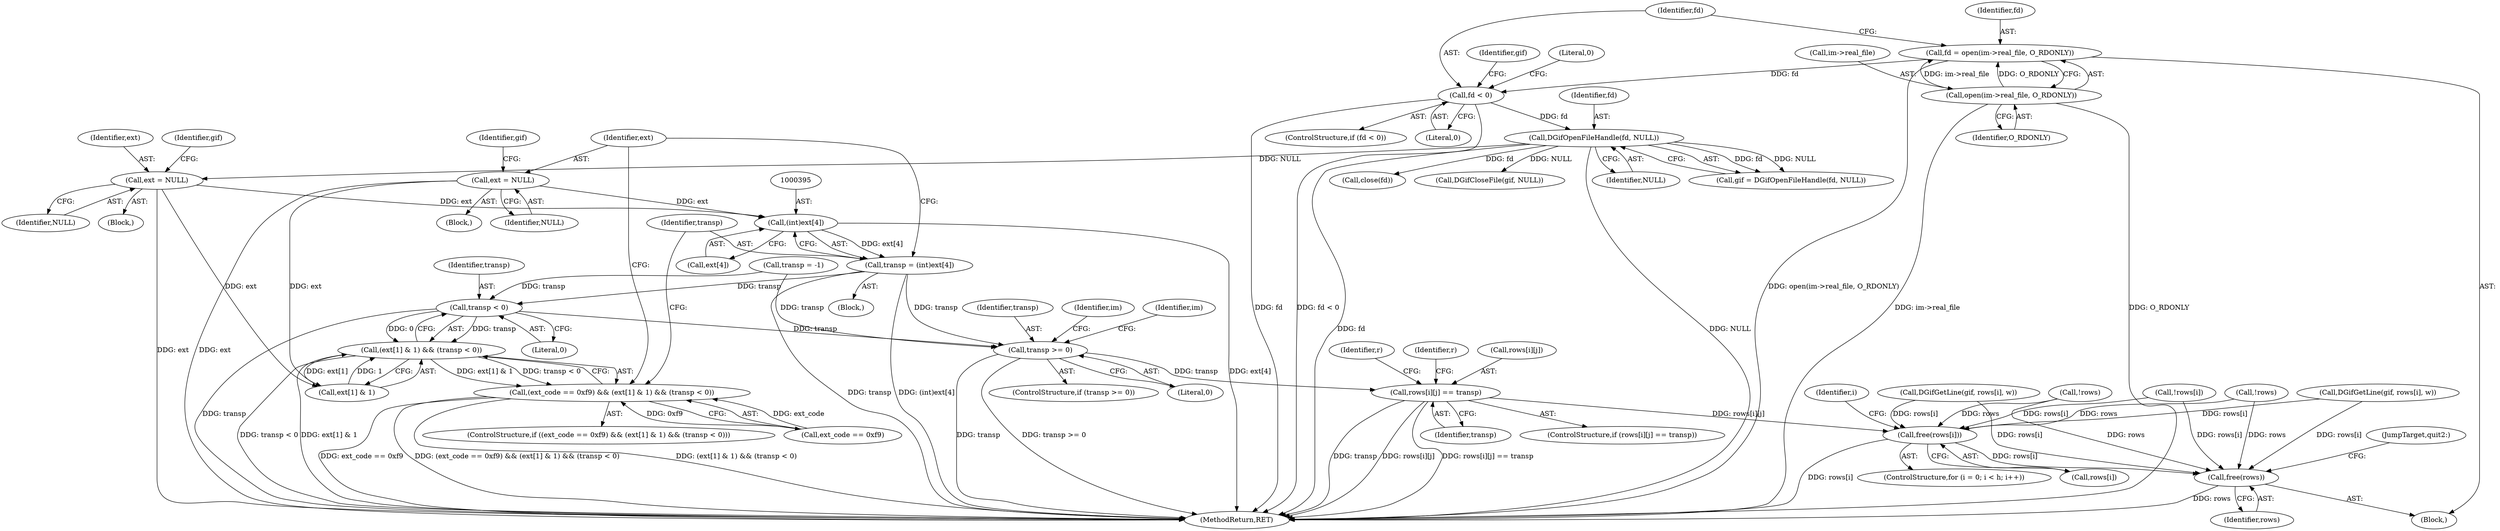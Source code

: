 digraph "0_enlightment_1f9b0b32728803a1578e658cd0955df773e34f49@array" {
"1000394" [label="(Call,(int)ext[4])"];
"1000399" [label="(Call,ext = NULL)"];
"1000365" [label="(Call,ext = NULL)"];
"1000188" [label="(Call,DGifOpenFileHandle(fd, NULL))"];
"1000181" [label="(Call,fd < 0)"];
"1000173" [label="(Call,fd = open(im->real_file, O_RDONLY))"];
"1000175" [label="(Call,open(im->real_file, O_RDONLY))"];
"1000392" [label="(Call,transp = (int)ext[4])"];
"1000388" [label="(Call,transp < 0)"];
"1000382" [label="(Call,(ext[1] & 1) && (transp < 0))"];
"1000378" [label="(Call,(ext_code == 0xf9) && (ext[1] & 1) && (transp < 0))"];
"1000410" [label="(Call,transp >= 0)"];
"1000540" [label="(Call,rows[i][j] == transp)"];
"1000715" [label="(Call,free(rows[i]))"];
"1000719" [label="(Call,free(rows))"];
"1000365" [label="(Call,ext = NULL)"];
"1000189" [label="(Identifier,fd)"];
"1000382" [label="(Call,(ext[1] & 1) && (transp < 0))"];
"1000391" [label="(Block,)"];
"1000715" [label="(Call,free(rows[i]))"];
"1000283" [label="(Call,!rows[i])"];
"1000394" [label="(Call,(int)ext[4])"];
"1000727" [label="(MethodReturn,RET)"];
"1000401" [label="(Identifier,NULL)"];
"1000539" [label="(ControlStructure,if (rows[i][j] == transp))"];
"1000410" [label="(Call,transp >= 0)"];
"1000182" [label="(Identifier,fd)"];
"1000392" [label="(Call,transp = (int)ext[4])"];
"1000179" [label="(Identifier,O_RDONLY)"];
"1000163" [label="(Call,transp = -1)"];
"1000260" [label="(Call,!rows)"];
"1000114" [label="(Block,)"];
"1000180" [label="(ControlStructure,if (fd < 0))"];
"1000722" [label="(Call,DGifCloseFile(gif, NULL))"];
"1000714" [label="(Identifier,i)"];
"1000369" [label="(Identifier,gif)"];
"1000174" [label="(Identifier,fd)"];
"1000716" [label="(Call,rows[i])"];
"1000396" [label="(Call,ext[4])"];
"1000362" [label="(Block,)"];
"1000379" [label="(Call,ext_code == 0xf9)"];
"1000173" [label="(Call,fd = open(im->real_file, O_RDONLY))"];
"1000190" [label="(Identifier,NULL)"];
"1000376" [label="(Block,)"];
"1000411" [label="(Identifier,transp)"];
"1000186" [label="(Call,gif = DGifOpenFileHandle(fd, NULL))"];
"1000541" [label="(Call,rows[i][j])"];
"1000427" [label="(Call,!rows)"];
"1000176" [label="(Call,im->real_file)"];
"1000187" [label="(Identifier,gif)"];
"1000388" [label="(Call,transp < 0)"];
"1000322" [label="(Call,DGifGetLine(gif, rows[i], w))"];
"1000389" [label="(Identifier,transp)"];
"1000390" [label="(Literal,0)"];
"1000345" [label="(Call,DGifGetLine(gif, rows[i], w))"];
"1000540" [label="(Call,rows[i][j] == transp)"];
"1000383" [label="(Call,ext[1] & 1)"];
"1000367" [label="(Identifier,NULL)"];
"1000366" [label="(Identifier,ext)"];
"1000377" [label="(ControlStructure,if ((ext_code == 0xf9) && (ext[1] & 1) && (transp < 0)))"];
"1000546" [label="(Identifier,transp)"];
"1000400" [label="(Identifier,ext)"];
"1000175" [label="(Call,open(im->real_file, O_RDONLY))"];
"1000721" [label="(JumpTarget,quit2:)"];
"1000183" [label="(Literal,0)"];
"1000195" [label="(Call,close(fd))"];
"1000378" [label="(Call,(ext_code == 0xf9) && (ext[1] & 1) && (transp < 0))"];
"1000403" [label="(Identifier,gif)"];
"1000185" [label="(Literal,0)"];
"1000181" [label="(Call,fd < 0)"];
"1000423" [label="(Identifier,im)"];
"1000706" [label="(ControlStructure,for (i = 0; i < h; i++))"];
"1000593" [label="(Identifier,r)"];
"1000393" [label="(Identifier,transp)"];
"1000719" [label="(Call,free(rows))"];
"1000720" [label="(Identifier,rows)"];
"1000416" [label="(Identifier,im)"];
"1000412" [label="(Literal,0)"];
"1000549" [label="(Identifier,r)"];
"1000409" [label="(ControlStructure,if (transp >= 0))"];
"1000399" [label="(Call,ext = NULL)"];
"1000188" [label="(Call,DGifOpenFileHandle(fd, NULL))"];
"1000394" -> "1000392"  [label="AST: "];
"1000394" -> "1000396"  [label="CFG: "];
"1000395" -> "1000394"  [label="AST: "];
"1000396" -> "1000394"  [label="AST: "];
"1000392" -> "1000394"  [label="CFG: "];
"1000394" -> "1000727"  [label="DDG: ext[4]"];
"1000394" -> "1000392"  [label="DDG: ext[4]"];
"1000399" -> "1000394"  [label="DDG: ext"];
"1000365" -> "1000394"  [label="DDG: ext"];
"1000399" -> "1000376"  [label="AST: "];
"1000399" -> "1000401"  [label="CFG: "];
"1000400" -> "1000399"  [label="AST: "];
"1000401" -> "1000399"  [label="AST: "];
"1000403" -> "1000399"  [label="CFG: "];
"1000399" -> "1000727"  [label="DDG: ext"];
"1000399" -> "1000383"  [label="DDG: ext"];
"1000365" -> "1000362"  [label="AST: "];
"1000365" -> "1000367"  [label="CFG: "];
"1000366" -> "1000365"  [label="AST: "];
"1000367" -> "1000365"  [label="AST: "];
"1000369" -> "1000365"  [label="CFG: "];
"1000365" -> "1000727"  [label="DDG: ext"];
"1000188" -> "1000365"  [label="DDG: NULL"];
"1000365" -> "1000383"  [label="DDG: ext"];
"1000188" -> "1000186"  [label="AST: "];
"1000188" -> "1000190"  [label="CFG: "];
"1000189" -> "1000188"  [label="AST: "];
"1000190" -> "1000188"  [label="AST: "];
"1000186" -> "1000188"  [label="CFG: "];
"1000188" -> "1000727"  [label="DDG: NULL"];
"1000188" -> "1000727"  [label="DDG: fd"];
"1000188" -> "1000186"  [label="DDG: fd"];
"1000188" -> "1000186"  [label="DDG: NULL"];
"1000181" -> "1000188"  [label="DDG: fd"];
"1000188" -> "1000195"  [label="DDG: fd"];
"1000188" -> "1000722"  [label="DDG: NULL"];
"1000181" -> "1000180"  [label="AST: "];
"1000181" -> "1000183"  [label="CFG: "];
"1000182" -> "1000181"  [label="AST: "];
"1000183" -> "1000181"  [label="AST: "];
"1000185" -> "1000181"  [label="CFG: "];
"1000187" -> "1000181"  [label="CFG: "];
"1000181" -> "1000727"  [label="DDG: fd"];
"1000181" -> "1000727"  [label="DDG: fd < 0"];
"1000173" -> "1000181"  [label="DDG: fd"];
"1000173" -> "1000114"  [label="AST: "];
"1000173" -> "1000175"  [label="CFG: "];
"1000174" -> "1000173"  [label="AST: "];
"1000175" -> "1000173"  [label="AST: "];
"1000182" -> "1000173"  [label="CFG: "];
"1000173" -> "1000727"  [label="DDG: open(im->real_file, O_RDONLY)"];
"1000175" -> "1000173"  [label="DDG: im->real_file"];
"1000175" -> "1000173"  [label="DDG: O_RDONLY"];
"1000175" -> "1000179"  [label="CFG: "];
"1000176" -> "1000175"  [label="AST: "];
"1000179" -> "1000175"  [label="AST: "];
"1000175" -> "1000727"  [label="DDG: O_RDONLY"];
"1000175" -> "1000727"  [label="DDG: im->real_file"];
"1000392" -> "1000391"  [label="AST: "];
"1000393" -> "1000392"  [label="AST: "];
"1000400" -> "1000392"  [label="CFG: "];
"1000392" -> "1000727"  [label="DDG: (int)ext[4]"];
"1000392" -> "1000727"  [label="DDG: transp"];
"1000392" -> "1000388"  [label="DDG: transp"];
"1000392" -> "1000410"  [label="DDG: transp"];
"1000388" -> "1000382"  [label="AST: "];
"1000388" -> "1000390"  [label="CFG: "];
"1000389" -> "1000388"  [label="AST: "];
"1000390" -> "1000388"  [label="AST: "];
"1000382" -> "1000388"  [label="CFG: "];
"1000388" -> "1000727"  [label="DDG: transp"];
"1000388" -> "1000382"  [label="DDG: transp"];
"1000388" -> "1000382"  [label="DDG: 0"];
"1000163" -> "1000388"  [label="DDG: transp"];
"1000388" -> "1000410"  [label="DDG: transp"];
"1000382" -> "1000378"  [label="AST: "];
"1000382" -> "1000383"  [label="CFG: "];
"1000383" -> "1000382"  [label="AST: "];
"1000378" -> "1000382"  [label="CFG: "];
"1000382" -> "1000727"  [label="DDG: ext[1] & 1"];
"1000382" -> "1000727"  [label="DDG: transp < 0"];
"1000382" -> "1000378"  [label="DDG: ext[1] & 1"];
"1000382" -> "1000378"  [label="DDG: transp < 0"];
"1000383" -> "1000382"  [label="DDG: ext[1]"];
"1000383" -> "1000382"  [label="DDG: 1"];
"1000378" -> "1000377"  [label="AST: "];
"1000378" -> "1000379"  [label="CFG: "];
"1000379" -> "1000378"  [label="AST: "];
"1000393" -> "1000378"  [label="CFG: "];
"1000400" -> "1000378"  [label="CFG: "];
"1000378" -> "1000727"  [label="DDG: ext_code == 0xf9"];
"1000378" -> "1000727"  [label="DDG: (ext_code == 0xf9) && (ext[1] & 1) && (transp < 0)"];
"1000378" -> "1000727"  [label="DDG: (ext[1] & 1) && (transp < 0)"];
"1000379" -> "1000378"  [label="DDG: ext_code"];
"1000379" -> "1000378"  [label="DDG: 0xf9"];
"1000410" -> "1000409"  [label="AST: "];
"1000410" -> "1000412"  [label="CFG: "];
"1000411" -> "1000410"  [label="AST: "];
"1000412" -> "1000410"  [label="AST: "];
"1000416" -> "1000410"  [label="CFG: "];
"1000423" -> "1000410"  [label="CFG: "];
"1000410" -> "1000727"  [label="DDG: transp"];
"1000410" -> "1000727"  [label="DDG: transp >= 0"];
"1000163" -> "1000410"  [label="DDG: transp"];
"1000410" -> "1000540"  [label="DDG: transp"];
"1000540" -> "1000539"  [label="AST: "];
"1000540" -> "1000546"  [label="CFG: "];
"1000541" -> "1000540"  [label="AST: "];
"1000546" -> "1000540"  [label="AST: "];
"1000549" -> "1000540"  [label="CFG: "];
"1000593" -> "1000540"  [label="CFG: "];
"1000540" -> "1000727"  [label="DDG: rows[i][j] == transp"];
"1000540" -> "1000727"  [label="DDG: transp"];
"1000540" -> "1000727"  [label="DDG: rows[i][j]"];
"1000540" -> "1000715"  [label="DDG: rows[i][j]"];
"1000715" -> "1000706"  [label="AST: "];
"1000715" -> "1000716"  [label="CFG: "];
"1000716" -> "1000715"  [label="AST: "];
"1000714" -> "1000715"  [label="CFG: "];
"1000715" -> "1000727"  [label="DDG: rows[i]"];
"1000427" -> "1000715"  [label="DDG: rows"];
"1000283" -> "1000715"  [label="DDG: rows[i]"];
"1000345" -> "1000715"  [label="DDG: rows[i]"];
"1000322" -> "1000715"  [label="DDG: rows[i]"];
"1000260" -> "1000715"  [label="DDG: rows"];
"1000715" -> "1000719"  [label="DDG: rows[i]"];
"1000719" -> "1000114"  [label="AST: "];
"1000719" -> "1000720"  [label="CFG: "];
"1000720" -> "1000719"  [label="AST: "];
"1000721" -> "1000719"  [label="CFG: "];
"1000719" -> "1000727"  [label="DDG: rows"];
"1000427" -> "1000719"  [label="DDG: rows"];
"1000283" -> "1000719"  [label="DDG: rows[i]"];
"1000345" -> "1000719"  [label="DDG: rows[i]"];
"1000322" -> "1000719"  [label="DDG: rows[i]"];
"1000260" -> "1000719"  [label="DDG: rows"];
}
